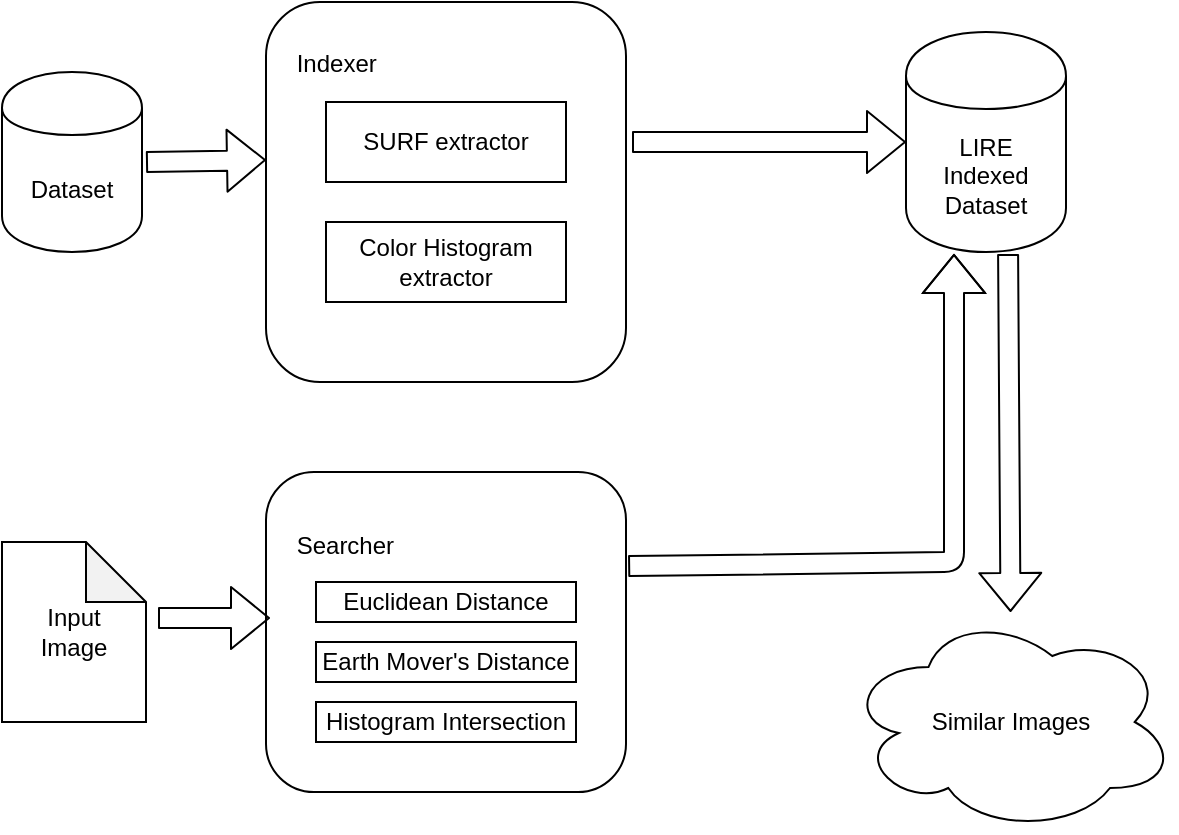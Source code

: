 <mxfile version="12.7.9" type="device"><diagram id="oE6ls-PZpamA9eMCZ1QG" name="Page-1"><mxGraphModel dx="1422" dy="794" grid="1" gridSize="10" guides="1" tooltips="1" connect="1" arrows="1" fold="1" page="1" pageScale="1" pageWidth="827" pageHeight="1169" math="0" shadow="0"><root><mxCell id="0"/><mxCell id="1" parent="0"/><mxCell id="mI3T1ZHdw6VnIN_9fmyb-1" value="Dataset" style="shape=cylinder;whiteSpace=wrap;html=1;boundedLbl=1;backgroundOutline=1;" vertex="1" parent="1"><mxGeometry x="108" y="205" width="70" height="90" as="geometry"/></mxCell><mxCell id="mI3T1ZHdw6VnIN_9fmyb-2" value="&lt;div&gt;&lt;span&gt;&amp;nbsp; &amp;nbsp; Indexer&lt;/span&gt;&lt;/div&gt;&lt;div&gt;&lt;span&gt;&lt;br&gt;&lt;/span&gt;&lt;/div&gt;&lt;div&gt;&lt;span&gt;&lt;br&gt;&lt;/span&gt;&lt;/div&gt;&lt;div&gt;&lt;span&gt;&lt;br&gt;&lt;/span&gt;&lt;/div&gt;&lt;div&gt;&lt;span&gt;&lt;br&gt;&lt;/span&gt;&lt;/div&gt;&lt;div&gt;&lt;span&gt;&lt;br&gt;&lt;/span&gt;&lt;/div&gt;&lt;div&gt;&lt;span&gt;&lt;br&gt;&lt;/span&gt;&lt;/div&gt;&lt;div&gt;&lt;span&gt;&lt;br&gt;&lt;/span&gt;&lt;/div&gt;&lt;div&gt;&lt;span&gt;&lt;br&gt;&lt;/span&gt;&lt;/div&gt;&lt;div&gt;&lt;br&gt;&lt;/div&gt;" style="rounded=1;whiteSpace=wrap;html=1;align=left;" vertex="1" parent="1"><mxGeometry x="240" y="170" width="180" height="190" as="geometry"/></mxCell><mxCell id="mI3T1ZHdw6VnIN_9fmyb-3" value="SURF extractor" style="rounded=0;whiteSpace=wrap;html=1;" vertex="1" parent="1"><mxGeometry x="270" y="220" width="120" height="40" as="geometry"/></mxCell><mxCell id="mI3T1ZHdw6VnIN_9fmyb-5" value="Color Histogram extractor" style="rounded=0;whiteSpace=wrap;html=1;" vertex="1" parent="1"><mxGeometry x="270" y="280" width="120" height="40" as="geometry"/></mxCell><mxCell id="mI3T1ZHdw6VnIN_9fmyb-6" value="" style="shape=flexArrow;endArrow=classic;html=1;exitX=1;exitY=0.7;exitDx=0;exitDy=0;entryX=0;entryY=0.5;entryDx=0;entryDy=0;" edge="1" parent="1"><mxGeometry width="50" height="50" relative="1" as="geometry"><mxPoint x="180" y="250" as="sourcePoint"/><mxPoint x="240" y="249" as="targetPoint"/></mxGeometry></mxCell><mxCell id="mI3T1ZHdw6VnIN_9fmyb-9" value="LIRE &lt;br&gt;Indexed Dataset" style="shape=cylinder;whiteSpace=wrap;html=1;boundedLbl=1;backgroundOutline=1;" vertex="1" parent="1"><mxGeometry x="560" y="185" width="80" height="110" as="geometry"/></mxCell><mxCell id="mI3T1ZHdw6VnIN_9fmyb-10" value="" style="shape=flexArrow;endArrow=classic;html=1;entryX=0;entryY=0.5;entryDx=0;entryDy=0;" edge="1" parent="1" target="mI3T1ZHdw6VnIN_9fmyb-9"><mxGeometry width="50" height="50" relative="1" as="geometry"><mxPoint x="423" y="240" as="sourcePoint"/><mxPoint x="440" y="380" as="targetPoint"/></mxGeometry></mxCell><mxCell id="mI3T1ZHdw6VnIN_9fmyb-11" value="Input&lt;br&gt;Image" style="shape=note;whiteSpace=wrap;html=1;backgroundOutline=1;darkOpacity=0.05;" vertex="1" parent="1"><mxGeometry x="108" y="440" width="72" height="90" as="geometry"/></mxCell><mxCell id="mI3T1ZHdw6VnIN_9fmyb-12" value="&amp;nbsp; &amp;nbsp; Searcher&lt;br&gt;&lt;br&gt;&lt;br&gt;&lt;br&gt;&lt;br&gt;&lt;br&gt;&lt;br&gt;" style="rounded=1;whiteSpace=wrap;html=1;align=left;" vertex="1" parent="1"><mxGeometry x="240" y="405" width="180" height="160" as="geometry"/></mxCell><mxCell id="mI3T1ZHdw6VnIN_9fmyb-13" value="Euclidean Distance" style="rounded=0;whiteSpace=wrap;html=1;" vertex="1" parent="1"><mxGeometry x="265" y="460" width="130" height="20" as="geometry"/></mxCell><mxCell id="mI3T1ZHdw6VnIN_9fmyb-15" value="Earth Mover's Distance" style="rounded=0;whiteSpace=wrap;html=1;" vertex="1" parent="1"><mxGeometry x="265" y="490" width="130" height="20" as="geometry"/></mxCell><mxCell id="mI3T1ZHdw6VnIN_9fmyb-16" value="Histogram Intersection" style="rounded=0;whiteSpace=wrap;html=1;" vertex="1" parent="1"><mxGeometry x="265" y="520" width="130" height="20" as="geometry"/></mxCell><mxCell id="mI3T1ZHdw6VnIN_9fmyb-17" value="" style="shape=flexArrow;endArrow=classic;html=1;" edge="1" parent="1"><mxGeometry width="50" height="50" relative="1" as="geometry"><mxPoint x="186" y="478" as="sourcePoint"/><mxPoint x="242" y="478" as="targetPoint"/></mxGeometry></mxCell><mxCell id="mI3T1ZHdw6VnIN_9fmyb-18" value="" style="shape=flexArrow;endArrow=classic;html=1;entryX=0.3;entryY=1.009;entryDx=0;entryDy=0;entryPerimeter=0;exitX=1.006;exitY=0.294;exitDx=0;exitDy=0;exitPerimeter=0;" edge="1" parent="1" source="mI3T1ZHdw6VnIN_9fmyb-12" target="mI3T1ZHdw6VnIN_9fmyb-9"><mxGeometry width="50" height="50" relative="1" as="geometry"><mxPoint x="390" y="430" as="sourcePoint"/><mxPoint x="530" y="410" as="targetPoint"/><Array as="points"><mxPoint x="584" y="450"/></Array></mxGeometry></mxCell><mxCell id="mI3T1ZHdw6VnIN_9fmyb-19" value="" style="shape=flexArrow;endArrow=classic;html=1;exitX=0.638;exitY=1.009;exitDx=0;exitDy=0;exitPerimeter=0;" edge="1" parent="1" source="mI3T1ZHdw6VnIN_9fmyb-9" target="mI3T1ZHdw6VnIN_9fmyb-20"><mxGeometry width="50" height="50" relative="1" as="geometry"><mxPoint x="650" y="405" as="sourcePoint"/><mxPoint x="611" y="490" as="targetPoint"/></mxGeometry></mxCell><mxCell id="mI3T1ZHdw6VnIN_9fmyb-20" value="Similar Images" style="ellipse;shape=cloud;whiteSpace=wrap;html=1;" vertex="1" parent="1"><mxGeometry x="530" y="475" width="165" height="110" as="geometry"/></mxCell></root></mxGraphModel></diagram></mxfile>